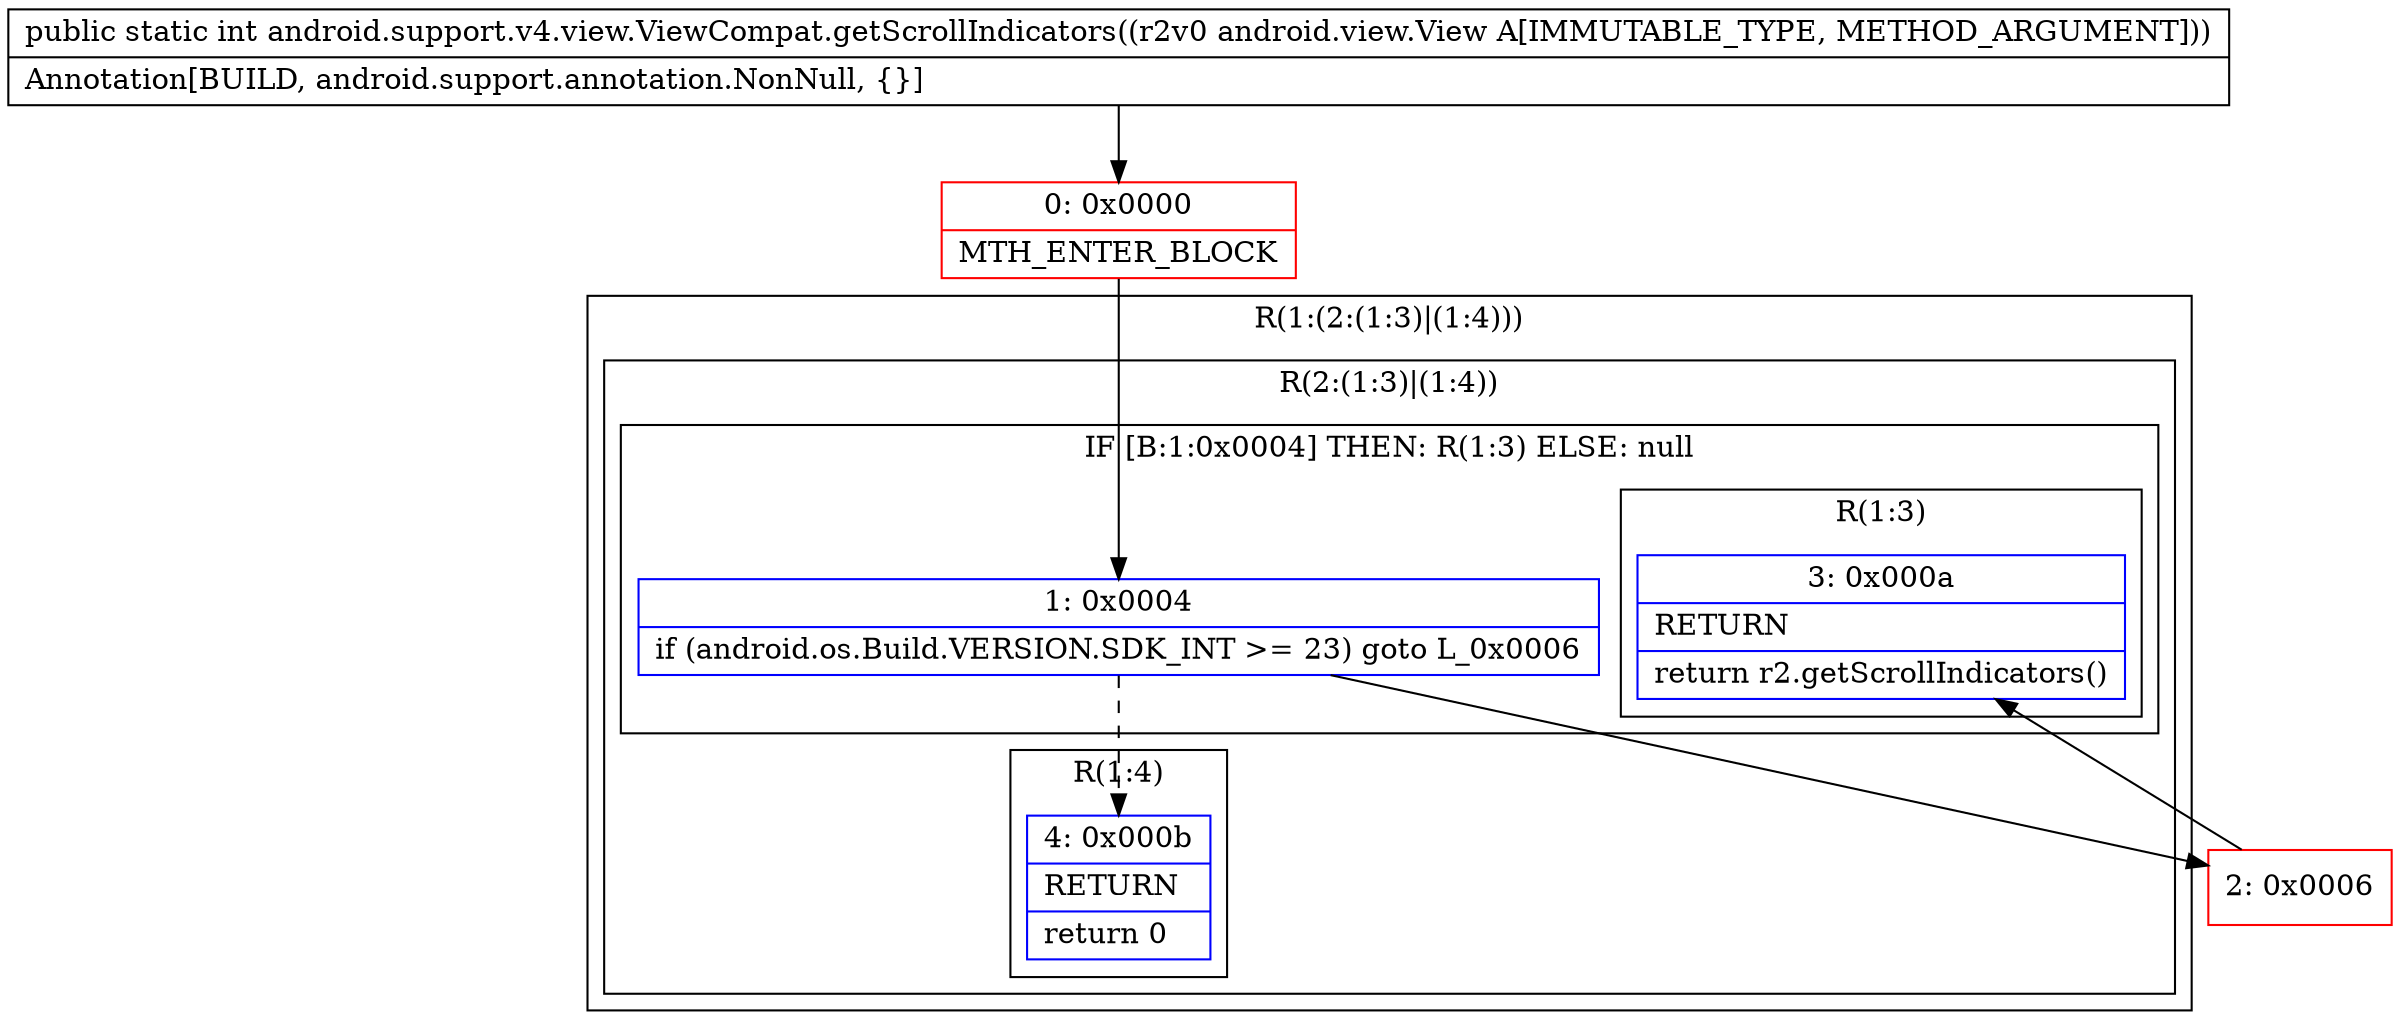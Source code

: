 digraph "CFG forandroid.support.v4.view.ViewCompat.getScrollIndicators(Landroid\/view\/View;)I" {
subgraph cluster_Region_670610954 {
label = "R(1:(2:(1:3)|(1:4)))";
node [shape=record,color=blue];
subgraph cluster_Region_531925459 {
label = "R(2:(1:3)|(1:4))";
node [shape=record,color=blue];
subgraph cluster_IfRegion_55640895 {
label = "IF [B:1:0x0004] THEN: R(1:3) ELSE: null";
node [shape=record,color=blue];
Node_1 [shape=record,label="{1\:\ 0x0004|if (android.os.Build.VERSION.SDK_INT \>= 23) goto L_0x0006\l}"];
subgraph cluster_Region_2038929931 {
label = "R(1:3)";
node [shape=record,color=blue];
Node_3 [shape=record,label="{3\:\ 0x000a|RETURN\l|return r2.getScrollIndicators()\l}"];
}
}
subgraph cluster_Region_455949271 {
label = "R(1:4)";
node [shape=record,color=blue];
Node_4 [shape=record,label="{4\:\ 0x000b|RETURN\l|return 0\l}"];
}
}
}
Node_0 [shape=record,color=red,label="{0\:\ 0x0000|MTH_ENTER_BLOCK\l}"];
Node_2 [shape=record,color=red,label="{2\:\ 0x0006}"];
MethodNode[shape=record,label="{public static int android.support.v4.view.ViewCompat.getScrollIndicators((r2v0 android.view.View A[IMMUTABLE_TYPE, METHOD_ARGUMENT]))  | Annotation[BUILD, android.support.annotation.NonNull, \{\}]\l}"];
MethodNode -> Node_0;
Node_1 -> Node_2;
Node_1 -> Node_4[style=dashed];
Node_0 -> Node_1;
Node_2 -> Node_3;
}

